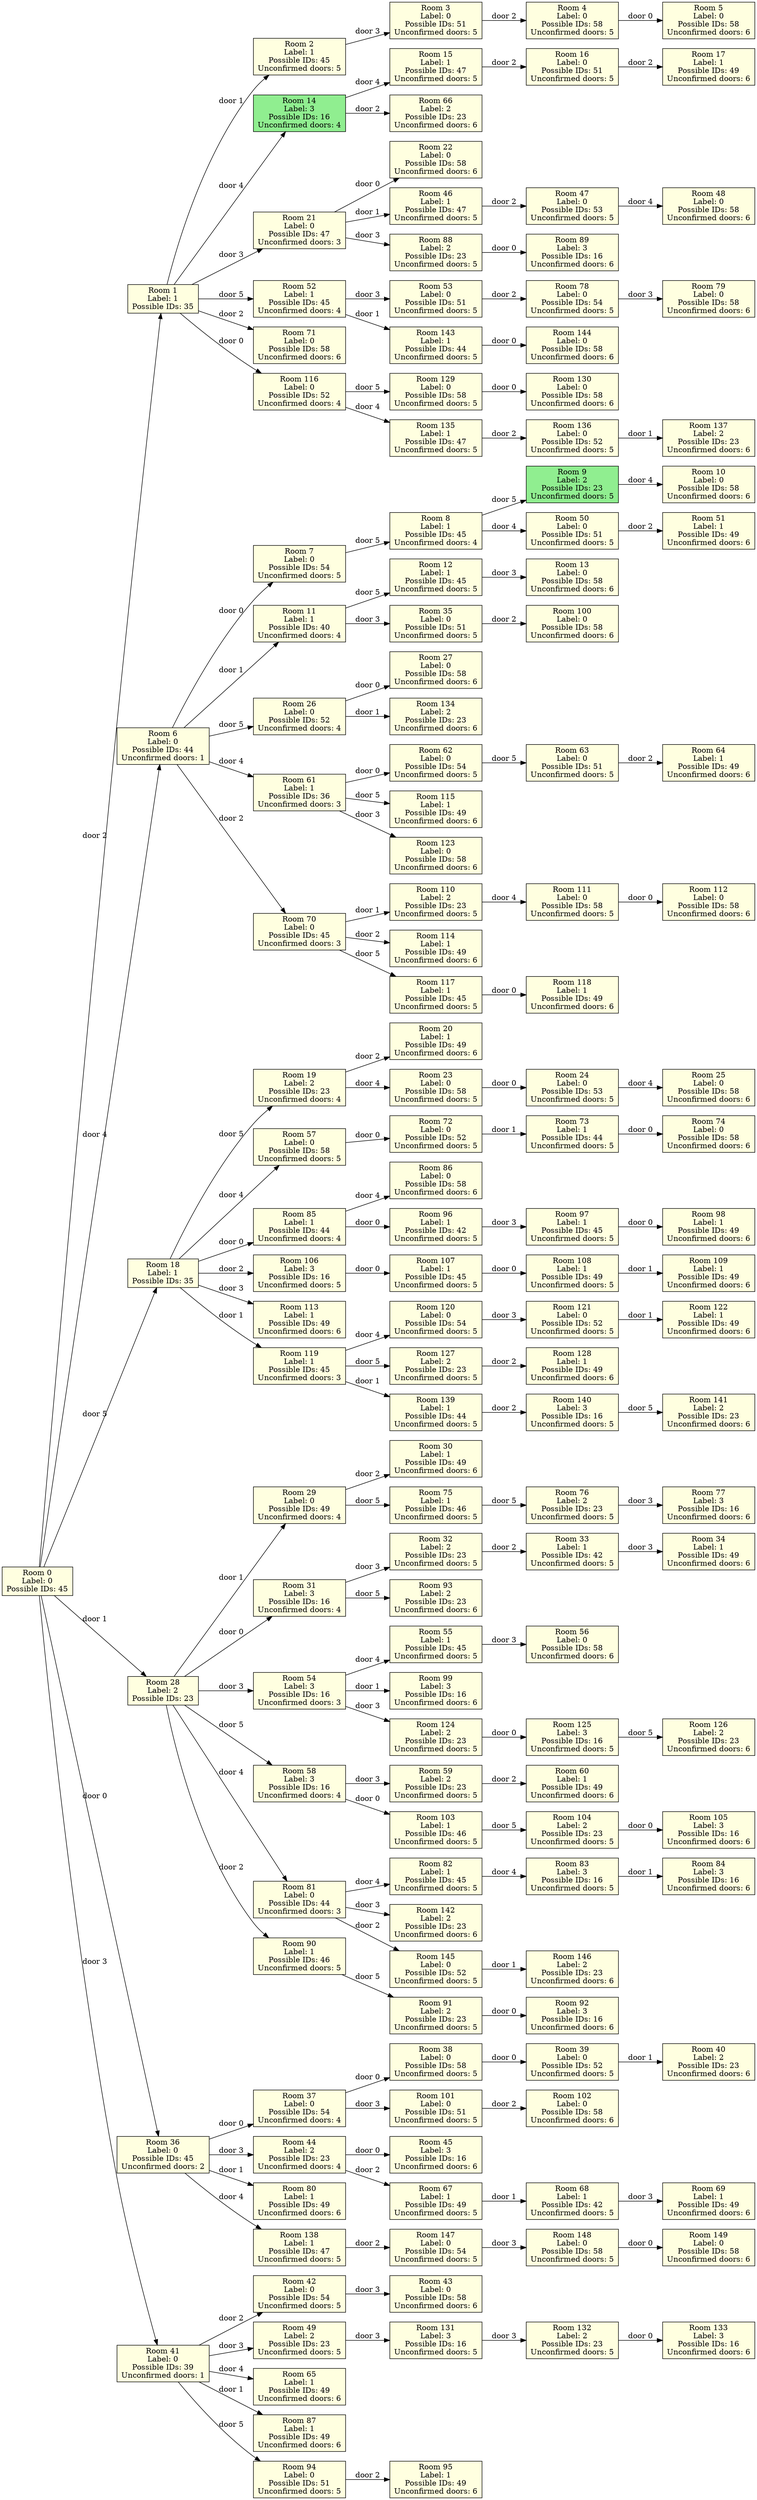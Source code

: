 digraph rooms {
  rankdir=LR;
  node [shape=box];
  "0_0" [label="Room 0\nLabel: 0\nPossible IDs: 45" fillcolor=lightyellow style=filled];
  "1_1" [label="Room 1\nLabel: 1\nPossible IDs: 35" fillcolor=lightyellow style=filled];
  "2_1" [label="Room 2\nLabel: 1\nPossible IDs: 45\nUnconfirmed doors: 5" fillcolor=lightyellow style=filled];
  "3_0" [label="Room 3\nLabel: 0\nPossible IDs: 51\nUnconfirmed doors: 5" fillcolor=lightyellow style=filled];
  "4_0" [label="Room 4\nLabel: 0\nPossible IDs: 58\nUnconfirmed doors: 5" fillcolor=lightyellow style=filled];
  "5_0" [label="Room 5\nLabel: 0\nPossible IDs: 58\nUnconfirmed doors: 6" fillcolor=lightyellow style=filled];
  "6_0" [label="Room 6\nLabel: 0\nPossible IDs: 44\nUnconfirmed doors: 1" fillcolor=lightyellow style=filled];
  "7_0" [label="Room 7\nLabel: 0\nPossible IDs: 54\nUnconfirmed doors: 5" fillcolor=lightyellow style=filled];
  "8_1" [label="Room 8\nLabel: 1\nPossible IDs: 45\nUnconfirmed doors: 4" fillcolor=lightyellow style=filled];
  "9_2" [label="Room 9\nLabel: 2\nPossible IDs: 23\nUnconfirmed doors: 5" fillcolor=lightgreen style=filled];
  "10_0" [label="Room 10\nLabel: 0\nPossible IDs: 58\nUnconfirmed doors: 6" fillcolor=lightyellow style=filled];
  "11_1" [label="Room 11\nLabel: 1\nPossible IDs: 40\nUnconfirmed doors: 4" fillcolor=lightyellow style=filled];
  "12_1" [label="Room 12\nLabel: 1\nPossible IDs: 45\nUnconfirmed doors: 5" fillcolor=lightyellow style=filled];
  "13_0" [label="Room 13\nLabel: 0\nPossible IDs: 58\nUnconfirmed doors: 6" fillcolor=lightyellow style=filled];
  "14_3" [label="Room 14\nLabel: 3\nPossible IDs: 16\nUnconfirmed doors: 4" fillcolor=lightgreen style=filled];
  "15_1" [label="Room 15\nLabel: 1\nPossible IDs: 47\nUnconfirmed doors: 5" fillcolor=lightyellow style=filled];
  "16_0" [label="Room 16\nLabel: 0\nPossible IDs: 51\nUnconfirmed doors: 5" fillcolor=lightyellow style=filled];
  "17_1" [label="Room 17\nLabel: 1\nPossible IDs: 49\nUnconfirmed doors: 6" fillcolor=lightyellow style=filled];
  "18_1" [label="Room 18\nLabel: 1\nPossible IDs: 35" fillcolor=lightyellow style=filled];
  "19_2" [label="Room 19\nLabel: 2\nPossible IDs: 23\nUnconfirmed doors: 4" fillcolor=lightyellow style=filled];
  "20_1" [label="Room 20\nLabel: 1\nPossible IDs: 49\nUnconfirmed doors: 6" fillcolor=lightyellow style=filled];
  "21_0" [label="Room 21\nLabel: 0\nPossible IDs: 47\nUnconfirmed doors: 3" fillcolor=lightyellow style=filled];
  "22_0" [label="Room 22\nLabel: 0\nPossible IDs: 58\nUnconfirmed doors: 6" fillcolor=lightyellow style=filled];
  "23_0" [label="Room 23\nLabel: 0\nPossible IDs: 58\nUnconfirmed doors: 5" fillcolor=lightyellow style=filled];
  "24_0" [label="Room 24\nLabel: 0\nPossible IDs: 53\nUnconfirmed doors: 5" fillcolor=lightyellow style=filled];
  "25_0" [label="Room 25\nLabel: 0\nPossible IDs: 58\nUnconfirmed doors: 6" fillcolor=lightyellow style=filled];
  "26_0" [label="Room 26\nLabel: 0\nPossible IDs: 52\nUnconfirmed doors: 4" fillcolor=lightyellow style=filled];
  "27_0" [label="Room 27\nLabel: 0\nPossible IDs: 58\nUnconfirmed doors: 6" fillcolor=lightyellow style=filled];
  "28_2" [label="Room 28\nLabel: 2\nPossible IDs: 23" fillcolor=lightyellow style=filled];
  "29_0" [label="Room 29\nLabel: 0\nPossible IDs: 49\nUnconfirmed doors: 4" fillcolor=lightyellow style=filled];
  "30_1" [label="Room 30\nLabel: 1\nPossible IDs: 49\nUnconfirmed doors: 6" fillcolor=lightyellow style=filled];
  "31_3" [label="Room 31\nLabel: 3\nPossible IDs: 16\nUnconfirmed doors: 4" fillcolor=lightyellow style=filled];
  "32_2" [label="Room 32\nLabel: 2\nPossible IDs: 23\nUnconfirmed doors: 5" fillcolor=lightyellow style=filled];
  "33_1" [label="Room 33\nLabel: 1\nPossible IDs: 42\nUnconfirmed doors: 5" fillcolor=lightyellow style=filled];
  "34_1" [label="Room 34\nLabel: 1\nPossible IDs: 49\nUnconfirmed doors: 6" fillcolor=lightyellow style=filled];
  "35_0" [label="Room 35\nLabel: 0\nPossible IDs: 51\nUnconfirmed doors: 5" fillcolor=lightyellow style=filled];
  "36_0" [label="Room 36\nLabel: 0\nPossible IDs: 45\nUnconfirmed doors: 2" fillcolor=lightyellow style=filled];
  "37_0" [label="Room 37\nLabel: 0\nPossible IDs: 54\nUnconfirmed doors: 4" fillcolor=lightyellow style=filled];
  "38_0" [label="Room 38\nLabel: 0\nPossible IDs: 58\nUnconfirmed doors: 5" fillcolor=lightyellow style=filled];
  "39_0" [label="Room 39\nLabel: 0\nPossible IDs: 52\nUnconfirmed doors: 5" fillcolor=lightyellow style=filled];
  "40_2" [label="Room 40\nLabel: 2\nPossible IDs: 23\nUnconfirmed doors: 6" fillcolor=lightyellow style=filled];
  "41_0" [label="Room 41\nLabel: 0\nPossible IDs: 39\nUnconfirmed doors: 1" fillcolor=lightyellow style=filled];
  "42_0" [label="Room 42\nLabel: 0\nPossible IDs: 54\nUnconfirmed doors: 5" fillcolor=lightyellow style=filled];
  "43_0" [label="Room 43\nLabel: 0\nPossible IDs: 58\nUnconfirmed doors: 6" fillcolor=lightyellow style=filled];
  "44_2" [label="Room 44\nLabel: 2\nPossible IDs: 23\nUnconfirmed doors: 4" fillcolor=lightyellow style=filled];
  "45_3" [label="Room 45\nLabel: 3\nPossible IDs: 16\nUnconfirmed doors: 6" fillcolor=lightyellow style=filled];
  "46_1" [label="Room 46\nLabel: 1\nPossible IDs: 47\nUnconfirmed doors: 5" fillcolor=lightyellow style=filled];
  "47_0" [label="Room 47\nLabel: 0\nPossible IDs: 53\nUnconfirmed doors: 5" fillcolor=lightyellow style=filled];
  "48_0" [label="Room 48\nLabel: 0\nPossible IDs: 58\nUnconfirmed doors: 6" fillcolor=lightyellow style=filled];
  "49_2" [label="Room 49\nLabel: 2\nPossible IDs: 23\nUnconfirmed doors: 5" fillcolor=lightyellow style=filled];
  "50_0" [label="Room 50\nLabel: 0\nPossible IDs: 51\nUnconfirmed doors: 5" fillcolor=lightyellow style=filled];
  "51_1" [label="Room 51\nLabel: 1\nPossible IDs: 49\nUnconfirmed doors: 6" fillcolor=lightyellow style=filled];
  "52_1" [label="Room 52\nLabel: 1\nPossible IDs: 45\nUnconfirmed doors: 4" fillcolor=lightyellow style=filled];
  "53_0" [label="Room 53\nLabel: 0\nPossible IDs: 51\nUnconfirmed doors: 5" fillcolor=lightyellow style=filled];
  "54_3" [label="Room 54\nLabel: 3\nPossible IDs: 16\nUnconfirmed doors: 3" fillcolor=lightyellow style=filled];
  "55_1" [label="Room 55\nLabel: 1\nPossible IDs: 45\nUnconfirmed doors: 5" fillcolor=lightyellow style=filled];
  "56_0" [label="Room 56\nLabel: 0\nPossible IDs: 58\nUnconfirmed doors: 6" fillcolor=lightyellow style=filled];
  "57_0" [label="Room 57\nLabel: 0\nPossible IDs: 58\nUnconfirmed doors: 5" fillcolor=lightyellow style=filled];
  "58_3" [label="Room 58\nLabel: 3\nPossible IDs: 16\nUnconfirmed doors: 4" fillcolor=lightyellow style=filled];
  "59_2" [label="Room 59\nLabel: 2\nPossible IDs: 23\nUnconfirmed doors: 5" fillcolor=lightyellow style=filled];
  "60_1" [label="Room 60\nLabel: 1\nPossible IDs: 49\nUnconfirmed doors: 6" fillcolor=lightyellow style=filled];
  "61_1" [label="Room 61\nLabel: 1\nPossible IDs: 36\nUnconfirmed doors: 3" fillcolor=lightyellow style=filled];
  "62_0" [label="Room 62\nLabel: 0\nPossible IDs: 54\nUnconfirmed doors: 5" fillcolor=lightyellow style=filled];
  "63_0" [label="Room 63\nLabel: 0\nPossible IDs: 51\nUnconfirmed doors: 5" fillcolor=lightyellow style=filled];
  "64_1" [label="Room 64\nLabel: 1\nPossible IDs: 49\nUnconfirmed doors: 6" fillcolor=lightyellow style=filled];
  "65_1" [label="Room 65\nLabel: 1\nPossible IDs: 49\nUnconfirmed doors: 6" fillcolor=lightyellow style=filled];
  "66_2" [label="Room 66\nLabel: 2\nPossible IDs: 23\nUnconfirmed doors: 6" fillcolor=lightyellow style=filled];
  "67_1" [label="Room 67\nLabel: 1\nPossible IDs: 49\nUnconfirmed doors: 5" fillcolor=lightyellow style=filled];
  "68_1" [label="Room 68\nLabel: 1\nPossible IDs: 42\nUnconfirmed doors: 5" fillcolor=lightyellow style=filled];
  "69_1" [label="Room 69\nLabel: 1\nPossible IDs: 49\nUnconfirmed doors: 6" fillcolor=lightyellow style=filled];
  "70_0" [label="Room 70\nLabel: 0\nPossible IDs: 45\nUnconfirmed doors: 3" fillcolor=lightyellow style=filled];
  "71_0" [label="Room 71\nLabel: 0\nPossible IDs: 58\nUnconfirmed doors: 6" fillcolor=lightyellow style=filled];
  "72_0" [label="Room 72\nLabel: 0\nPossible IDs: 52\nUnconfirmed doors: 5" fillcolor=lightyellow style=filled];
  "73_1" [label="Room 73\nLabel: 1\nPossible IDs: 44\nUnconfirmed doors: 5" fillcolor=lightyellow style=filled];
  "74_0" [label="Room 74\nLabel: 0\nPossible IDs: 58\nUnconfirmed doors: 6" fillcolor=lightyellow style=filled];
  "75_1" [label="Room 75\nLabel: 1\nPossible IDs: 46\nUnconfirmed doors: 5" fillcolor=lightyellow style=filled];
  "76_2" [label="Room 76\nLabel: 2\nPossible IDs: 23\nUnconfirmed doors: 5" fillcolor=lightyellow style=filled];
  "77_3" [label="Room 77\nLabel: 3\nPossible IDs: 16\nUnconfirmed doors: 6" fillcolor=lightyellow style=filled];
  "78_0" [label="Room 78\nLabel: 0\nPossible IDs: 54\nUnconfirmed doors: 5" fillcolor=lightyellow style=filled];
  "79_0" [label="Room 79\nLabel: 0\nPossible IDs: 58\nUnconfirmed doors: 6" fillcolor=lightyellow style=filled];
  "80_1" [label="Room 80\nLabel: 1\nPossible IDs: 49\nUnconfirmed doors: 6" fillcolor=lightyellow style=filled];
  "81_0" [label="Room 81\nLabel: 0\nPossible IDs: 44\nUnconfirmed doors: 3" fillcolor=lightyellow style=filled];
  "82_1" [label="Room 82\nLabel: 1\nPossible IDs: 45\nUnconfirmed doors: 5" fillcolor=lightyellow style=filled];
  "83_3" [label="Room 83\nLabel: 3\nPossible IDs: 16\nUnconfirmed doors: 5" fillcolor=lightyellow style=filled];
  "84_3" [label="Room 84\nLabel: 3\nPossible IDs: 16\nUnconfirmed doors: 6" fillcolor=lightyellow style=filled];
  "85_1" [label="Room 85\nLabel: 1\nPossible IDs: 44\nUnconfirmed doors: 4" fillcolor=lightyellow style=filled];
  "86_0" [label="Room 86\nLabel: 0\nPossible IDs: 58\nUnconfirmed doors: 6" fillcolor=lightyellow style=filled];
  "87_1" [label="Room 87\nLabel: 1\nPossible IDs: 49\nUnconfirmed doors: 6" fillcolor=lightyellow style=filled];
  "88_2" [label="Room 88\nLabel: 2\nPossible IDs: 23\nUnconfirmed doors: 5" fillcolor=lightyellow style=filled];
  "89_3" [label="Room 89\nLabel: 3\nPossible IDs: 16\nUnconfirmed doors: 6" fillcolor=lightyellow style=filled];
  "90_1" [label="Room 90\nLabel: 1\nPossible IDs: 46\nUnconfirmed doors: 5" fillcolor=lightyellow style=filled];
  "91_2" [label="Room 91\nLabel: 2\nPossible IDs: 23\nUnconfirmed doors: 5" fillcolor=lightyellow style=filled];
  "92_3" [label="Room 92\nLabel: 3\nPossible IDs: 16\nUnconfirmed doors: 6" fillcolor=lightyellow style=filled];
  "93_2" [label="Room 93\nLabel: 2\nPossible IDs: 23\nUnconfirmed doors: 6" fillcolor=lightyellow style=filled];
  "94_0" [label="Room 94\nLabel: 0\nPossible IDs: 51\nUnconfirmed doors: 5" fillcolor=lightyellow style=filled];
  "95_1" [label="Room 95\nLabel: 1\nPossible IDs: 49\nUnconfirmed doors: 6" fillcolor=lightyellow style=filled];
  "96_1" [label="Room 96\nLabel: 1\nPossible IDs: 42\nUnconfirmed doors: 5" fillcolor=lightyellow style=filled];
  "97_1" [label="Room 97\nLabel: 1\nPossible IDs: 45\nUnconfirmed doors: 5" fillcolor=lightyellow style=filled];
  "98_1" [label="Room 98\nLabel: 1\nPossible IDs: 49\nUnconfirmed doors: 6" fillcolor=lightyellow style=filled];
  "99_3" [label="Room 99\nLabel: 3\nPossible IDs: 16\nUnconfirmed doors: 6" fillcolor=lightyellow style=filled];
  "100_0" [label="Room 100\nLabel: 0\nPossible IDs: 58\nUnconfirmed doors: 6" fillcolor=lightyellow style=filled];
  "101_0" [label="Room 101\nLabel: 0\nPossible IDs: 51\nUnconfirmed doors: 5" fillcolor=lightyellow style=filled];
  "102_0" [label="Room 102\nLabel: 0\nPossible IDs: 58\nUnconfirmed doors: 6" fillcolor=lightyellow style=filled];
  "103_1" [label="Room 103\nLabel: 1\nPossible IDs: 46\nUnconfirmed doors: 5" fillcolor=lightyellow style=filled];
  "104_2" [label="Room 104\nLabel: 2\nPossible IDs: 23\nUnconfirmed doors: 5" fillcolor=lightyellow style=filled];
  "105_3" [label="Room 105\nLabel: 3\nPossible IDs: 16\nUnconfirmed doors: 6" fillcolor=lightyellow style=filled];
  "106_3" [label="Room 106\nLabel: 3\nPossible IDs: 16\nUnconfirmed doors: 5" fillcolor=lightyellow style=filled];
  "107_1" [label="Room 107\nLabel: 1\nPossible IDs: 45\nUnconfirmed doors: 5" fillcolor=lightyellow style=filled];
  "108_1" [label="Room 108\nLabel: 1\nPossible IDs: 49\nUnconfirmed doors: 5" fillcolor=lightyellow style=filled];
  "109_1" [label="Room 109\nLabel: 1\nPossible IDs: 49\nUnconfirmed doors: 6" fillcolor=lightyellow style=filled];
  "110_2" [label="Room 110\nLabel: 2\nPossible IDs: 23\nUnconfirmed doors: 5" fillcolor=lightyellow style=filled];
  "111_0" [label="Room 111\nLabel: 0\nPossible IDs: 58\nUnconfirmed doors: 5" fillcolor=lightyellow style=filled];
  "112_0" [label="Room 112\nLabel: 0\nPossible IDs: 58\nUnconfirmed doors: 6" fillcolor=lightyellow style=filled];
  "113_1" [label="Room 113\nLabel: 1\nPossible IDs: 49\nUnconfirmed doors: 6" fillcolor=lightyellow style=filled];
  "114_1" [label="Room 114\nLabel: 1\nPossible IDs: 49\nUnconfirmed doors: 6" fillcolor=lightyellow style=filled];
  "115_1" [label="Room 115\nLabel: 1\nPossible IDs: 49\nUnconfirmed doors: 6" fillcolor=lightyellow style=filled];
  "116_0" [label="Room 116\nLabel: 0\nPossible IDs: 52\nUnconfirmed doors: 4" fillcolor=lightyellow style=filled];
  "117_1" [label="Room 117\nLabel: 1\nPossible IDs: 45\nUnconfirmed doors: 5" fillcolor=lightyellow style=filled];
  "118_1" [label="Room 118\nLabel: 1\nPossible IDs: 49\nUnconfirmed doors: 6" fillcolor=lightyellow style=filled];
  "119_1" [label="Room 119\nLabel: 1\nPossible IDs: 45\nUnconfirmed doors: 3" fillcolor=lightyellow style=filled];
  "120_0" [label="Room 120\nLabel: 0\nPossible IDs: 54\nUnconfirmed doors: 5" fillcolor=lightyellow style=filled];
  "121_0" [label="Room 121\nLabel: 0\nPossible IDs: 52\nUnconfirmed doors: 5" fillcolor=lightyellow style=filled];
  "122_1" [label="Room 122\nLabel: 1\nPossible IDs: 49\nUnconfirmed doors: 6" fillcolor=lightyellow style=filled];
  "123_0" [label="Room 123\nLabel: 0\nPossible IDs: 58\nUnconfirmed doors: 6" fillcolor=lightyellow style=filled];
  "124_2" [label="Room 124\nLabel: 2\nPossible IDs: 23\nUnconfirmed doors: 5" fillcolor=lightyellow style=filled];
  "125_3" [label="Room 125\nLabel: 3\nPossible IDs: 16\nUnconfirmed doors: 5" fillcolor=lightyellow style=filled];
  "126_2" [label="Room 126\nLabel: 2\nPossible IDs: 23\nUnconfirmed doors: 6" fillcolor=lightyellow style=filled];
  "127_2" [label="Room 127\nLabel: 2\nPossible IDs: 23\nUnconfirmed doors: 5" fillcolor=lightyellow style=filled];
  "128_1" [label="Room 128\nLabel: 1\nPossible IDs: 49\nUnconfirmed doors: 6" fillcolor=lightyellow style=filled];
  "129_0" [label="Room 129\nLabel: 0\nPossible IDs: 58\nUnconfirmed doors: 5" fillcolor=lightyellow style=filled];
  "130_0" [label="Room 130\nLabel: 0\nPossible IDs: 58\nUnconfirmed doors: 6" fillcolor=lightyellow style=filled];
  "131_3" [label="Room 131\nLabel: 3\nPossible IDs: 16\nUnconfirmed doors: 5" fillcolor=lightyellow style=filled];
  "132_2" [label="Room 132\nLabel: 2\nPossible IDs: 23\nUnconfirmed doors: 5" fillcolor=lightyellow style=filled];
  "133_3" [label="Room 133\nLabel: 3\nPossible IDs: 16\nUnconfirmed doors: 6" fillcolor=lightyellow style=filled];
  "134_2" [label="Room 134\nLabel: 2\nPossible IDs: 23\nUnconfirmed doors: 6" fillcolor=lightyellow style=filled];
  "135_1" [label="Room 135\nLabel: 1\nPossible IDs: 47\nUnconfirmed doors: 5" fillcolor=lightyellow style=filled];
  "136_0" [label="Room 136\nLabel: 0\nPossible IDs: 52\nUnconfirmed doors: 5" fillcolor=lightyellow style=filled];
  "137_2" [label="Room 137\nLabel: 2\nPossible IDs: 23\nUnconfirmed doors: 6" fillcolor=lightyellow style=filled];
  "138_1" [label="Room 138\nLabel: 1\nPossible IDs: 47\nUnconfirmed doors: 5" fillcolor=lightyellow style=filled];
  "139_1" [label="Room 139\nLabel: 1\nPossible IDs: 44\nUnconfirmed doors: 5" fillcolor=lightyellow style=filled];
  "140_3" [label="Room 140\nLabel: 3\nPossible IDs: 16\nUnconfirmed doors: 5" fillcolor=lightyellow style=filled];
  "141_2" [label="Room 141\nLabel: 2\nPossible IDs: 23\nUnconfirmed doors: 6" fillcolor=lightyellow style=filled];
  "142_2" [label="Room 142\nLabel: 2\nPossible IDs: 23\nUnconfirmed doors: 6" fillcolor=lightyellow style=filled];
  "143_1" [label="Room 143\nLabel: 1\nPossible IDs: 44\nUnconfirmed doors: 5" fillcolor=lightyellow style=filled];
  "144_0" [label="Room 144\nLabel: 0\nPossible IDs: 58\nUnconfirmed doors: 6" fillcolor=lightyellow style=filled];
  "145_0" [label="Room 145\nLabel: 0\nPossible IDs: 52\nUnconfirmed doors: 5" fillcolor=lightyellow style=filled];
  "146_2" [label="Room 146\nLabel: 2\nPossible IDs: 23\nUnconfirmed doors: 6" fillcolor=lightyellow style=filled];
  "147_0" [label="Room 147\nLabel: 0\nPossible IDs: 54\nUnconfirmed doors: 5" fillcolor=lightyellow style=filled];
  "148_0" [label="Room 148\nLabel: 0\nPossible IDs: 58\nUnconfirmed doors: 5" fillcolor=lightyellow style=filled];
  "149_0" [label="Room 149\nLabel: 0\nPossible IDs: 58\nUnconfirmed doors: 6" fillcolor=lightyellow style=filled];
  "0_0" -> "36_0" [label="door 0" color=black];
  "0_0" -> "28_2" [label="door 1" color=black];
  "0_0" -> "1_1" [label="door 2" color=black];
  "0_0" -> "41_0" [label="door 3" color=black];
  "0_0" -> "6_0" [label="door 4" color=black];
  "0_0" -> "18_1" [label="door 5" color=black];
  "1_1" -> "116_0" [label="door 0" color=black];
  "1_1" -> "2_1" [label="door 1" color=black];
  "1_1" -> "71_0" [label="door 2" color=black];
  "1_1" -> "21_0" [label="door 3" color=black];
  "1_1" -> "14_3" [label="door 4" color=black];
  "1_1" -> "52_1" [label="door 5" color=black];
  "2_1" -> "3_0" [label="door 3" color=black];
  "3_0" -> "4_0" [label="door 2" color=black];
  "4_0" -> "5_0" [label="door 0" color=black];
  "6_0" -> "7_0" [label="door 0" color=black];
  "6_0" -> "11_1" [label="door 1" color=black];
  "6_0" -> "70_0" [label="door 2" color=black];
  "6_0" -> "61_1" [label="door 4" color=black];
  "6_0" -> "26_0" [label="door 5" color=black];
  "7_0" -> "8_1" [label="door 5" color=black];
  "8_1" -> "50_0" [label="door 4" color=black];
  "8_1" -> "9_2" [label="door 5" color=black];
  "9_2" -> "10_0" [label="door 4" color=black];
  "11_1" -> "35_0" [label="door 3" color=black];
  "11_1" -> "12_1" [label="door 5" color=black];
  "12_1" -> "13_0" [label="door 3" color=black];
  "14_3" -> "66_2" [label="door 2" color=black];
  "14_3" -> "15_1" [label="door 4" color=black];
  "15_1" -> "16_0" [label="door 2" color=black];
  "16_0" -> "17_1" [label="door 2" color=black];
  "18_1" -> "85_1" [label="door 0" color=black];
  "18_1" -> "119_1" [label="door 1" color=black];
  "18_1" -> "106_3" [label="door 2" color=black];
  "18_1" -> "113_1" [label="door 3" color=black];
  "18_1" -> "57_0" [label="door 4" color=black];
  "18_1" -> "19_2" [label="door 5" color=black];
  "19_2" -> "20_1" [label="door 2" color=black];
  "19_2" -> "23_0" [label="door 4" color=black];
  "21_0" -> "22_0" [label="door 0" color=black];
  "21_0" -> "46_1" [label="door 1" color=black];
  "21_0" -> "88_2" [label="door 3" color=black];
  "23_0" -> "24_0" [label="door 0" color=black];
  "24_0" -> "25_0" [label="door 4" color=black];
  "26_0" -> "27_0" [label="door 0" color=black];
  "26_0" -> "134_2" [label="door 1" color=black];
  "28_2" -> "31_3" [label="door 0" color=black];
  "28_2" -> "29_0" [label="door 1" color=black];
  "28_2" -> "90_1" [label="door 2" color=black];
  "28_2" -> "54_3" [label="door 3" color=black];
  "28_2" -> "81_0" [label="door 4" color=black];
  "28_2" -> "58_3" [label="door 5" color=black];
  "29_0" -> "30_1" [label="door 2" color=black];
  "29_0" -> "75_1" [label="door 5" color=black];
  "31_3" -> "32_2" [label="door 3" color=black];
  "31_3" -> "93_2" [label="door 5" color=black];
  "32_2" -> "33_1" [label="door 2" color=black];
  "33_1" -> "34_1" [label="door 3" color=black];
  "35_0" -> "100_0" [label="door 2" color=black];
  "36_0" -> "37_0" [label="door 0" color=black];
  "36_0" -> "80_1" [label="door 1" color=black];
  "36_0" -> "44_2" [label="door 3" color=black];
  "36_0" -> "138_1" [label="door 4" color=black];
  "37_0" -> "38_0" [label="door 0" color=black];
  "37_0" -> "101_0" [label="door 3" color=black];
  "38_0" -> "39_0" [label="door 0" color=black];
  "39_0" -> "40_2" [label="door 1" color=black];
  "41_0" -> "87_1" [label="door 1" color=black];
  "41_0" -> "42_0" [label="door 2" color=black];
  "41_0" -> "49_2" [label="door 3" color=black];
  "41_0" -> "65_1" [label="door 4" color=black];
  "41_0" -> "94_0" [label="door 5" color=black];
  "42_0" -> "43_0" [label="door 3" color=black];
  "44_2" -> "45_3" [label="door 0" color=black];
  "44_2" -> "67_1" [label="door 2" color=black];
  "46_1" -> "47_0" [label="door 2" color=black];
  "47_0" -> "48_0" [label="door 4" color=black];
  "49_2" -> "131_3" [label="door 3" color=black];
  "50_0" -> "51_1" [label="door 2" color=black];
  "52_1" -> "143_1" [label="door 1" color=black];
  "52_1" -> "53_0" [label="door 3" color=black];
  "53_0" -> "78_0" [label="door 2" color=black];
  "54_3" -> "99_3" [label="door 1" color=black];
  "54_3" -> "124_2" [label="door 3" color=black];
  "54_3" -> "55_1" [label="door 4" color=black];
  "55_1" -> "56_0" [label="door 3" color=black];
  "57_0" -> "72_0" [label="door 0" color=black];
  "58_3" -> "103_1" [label="door 0" color=black];
  "58_3" -> "59_2" [label="door 3" color=black];
  "59_2" -> "60_1" [label="door 2" color=black];
  "61_1" -> "62_0" [label="door 0" color=black];
  "61_1" -> "123_0" [label="door 3" color=black];
  "61_1" -> "115_1" [label="door 5" color=black];
  "62_0" -> "63_0" [label="door 5" color=black];
  "63_0" -> "64_1" [label="door 2" color=black];
  "67_1" -> "68_1" [label="door 1" color=black];
  "68_1" -> "69_1" [label="door 3" color=black];
  "70_0" -> "110_2" [label="door 1" color=black];
  "70_0" -> "114_1" [label="door 2" color=black];
  "70_0" -> "117_1" [label="door 5" color=black];
  "72_0" -> "73_1" [label="door 1" color=black];
  "73_1" -> "74_0" [label="door 0" color=black];
  "75_1" -> "76_2" [label="door 5" color=black];
  "76_2" -> "77_3" [label="door 3" color=black];
  "78_0" -> "79_0" [label="door 3" color=black];
  "81_0" -> "145_0" [label="door 2" color=black];
  "81_0" -> "142_2" [label="door 3" color=black];
  "81_0" -> "82_1" [label="door 4" color=black];
  "82_1" -> "83_3" [label="door 4" color=black];
  "83_3" -> "84_3" [label="door 1" color=black];
  "85_1" -> "96_1" [label="door 0" color=black];
  "85_1" -> "86_0" [label="door 4" color=black];
  "88_2" -> "89_3" [label="door 0" color=black];
  "90_1" -> "91_2" [label="door 5" color=black];
  "91_2" -> "92_3" [label="door 0" color=black];
  "94_0" -> "95_1" [label="door 2" color=black];
  "96_1" -> "97_1" [label="door 3" color=black];
  "97_1" -> "98_1" [label="door 0" color=black];
  "101_0" -> "102_0" [label="door 2" color=black];
  "103_1" -> "104_2" [label="door 5" color=black];
  "104_2" -> "105_3" [label="door 0" color=black];
  "106_3" -> "107_1" [label="door 0" color=black];
  "107_1" -> "108_1" [label="door 0" color=black];
  "108_1" -> "109_1" [label="door 1" color=black];
  "110_2" -> "111_0" [label="door 4" color=black];
  "111_0" -> "112_0" [label="door 0" color=black];
  "116_0" -> "135_1" [label="door 4" color=black];
  "116_0" -> "129_0" [label="door 5" color=black];
  "117_1" -> "118_1" [label="door 0" color=black];
  "119_1" -> "139_1" [label="door 1" color=black];
  "119_1" -> "120_0" [label="door 4" color=black];
  "119_1" -> "127_2" [label="door 5" color=black];
  "120_0" -> "121_0" [label="door 3" color=black];
  "121_0" -> "122_1" [label="door 1" color=black];
  "124_2" -> "125_3" [label="door 0" color=black];
  "125_3" -> "126_2" [label="door 5" color=black];
  "127_2" -> "128_1" [label="door 2" color=black];
  "129_0" -> "130_0" [label="door 0" color=black];
  "131_3" -> "132_2" [label="door 3" color=black];
  "132_2" -> "133_3" [label="door 0" color=black];
  "135_1" -> "136_0" [label="door 2" color=black];
  "136_0" -> "137_2" [label="door 1" color=black];
  "138_1" -> "147_0" [label="door 2" color=black];
  "139_1" -> "140_3" [label="door 2" color=black];
  "140_3" -> "141_2" [label="door 5" color=black];
  "143_1" -> "144_0" [label="door 0" color=black];
  "145_0" -> "146_2" [label="door 1" color=black];
  "147_0" -> "148_0" [label="door 3" color=black];
  "148_0" -> "149_0" [label="door 0" color=black];
}
